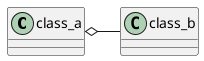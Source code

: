 @startuml class aggregation example 

    class class_a {

    }

    class class_b {

    }

    class_a o-right-- class_b

@enduml